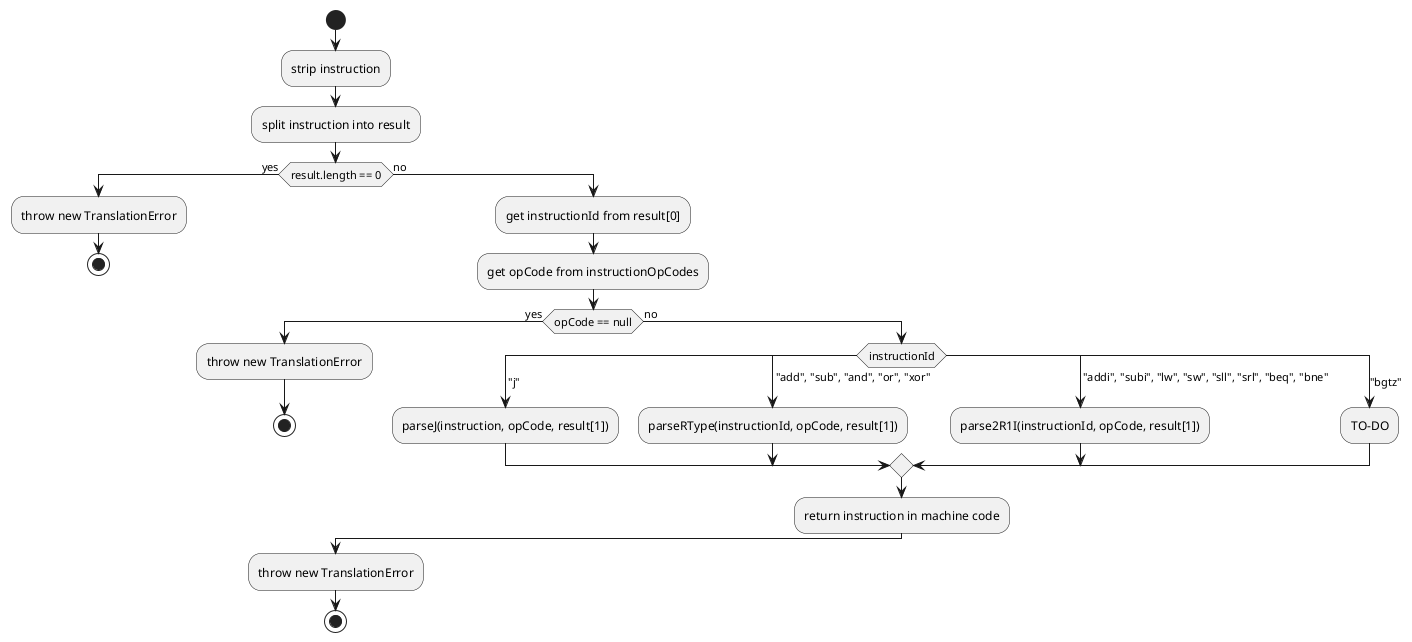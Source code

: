 @startuml
start
:strip instruction;
:split instruction into result;
if (result.length == 0) then (yes)
    :throw new TranslationError;
    stop
else (no)
    :get instructionId from result[0];
    :get opCode from instructionOpCodes;
    if (opCode == null) then (yes)
        :throw new TranslationError;
        stop
    else (no)
        switch (instructionId)
            case ( "j" )
                :parseJ(instruction, opCode, result[1]);
            case ( "add", "sub", "and", "or", "xor")
                :parseRType(instructionId, opCode, result[1]);
            case ( "addi", "subi", "lw", "sw", "sll", "srl", "beq", "bne" )
                :parse2R1I(instructionId, opCode, result[1]);
            case ("bgtz")
                :TO-DO;
        endswitch
        :return instruction in machine code;
    endif
endif
:throw new TranslationError;
stop
@enduml